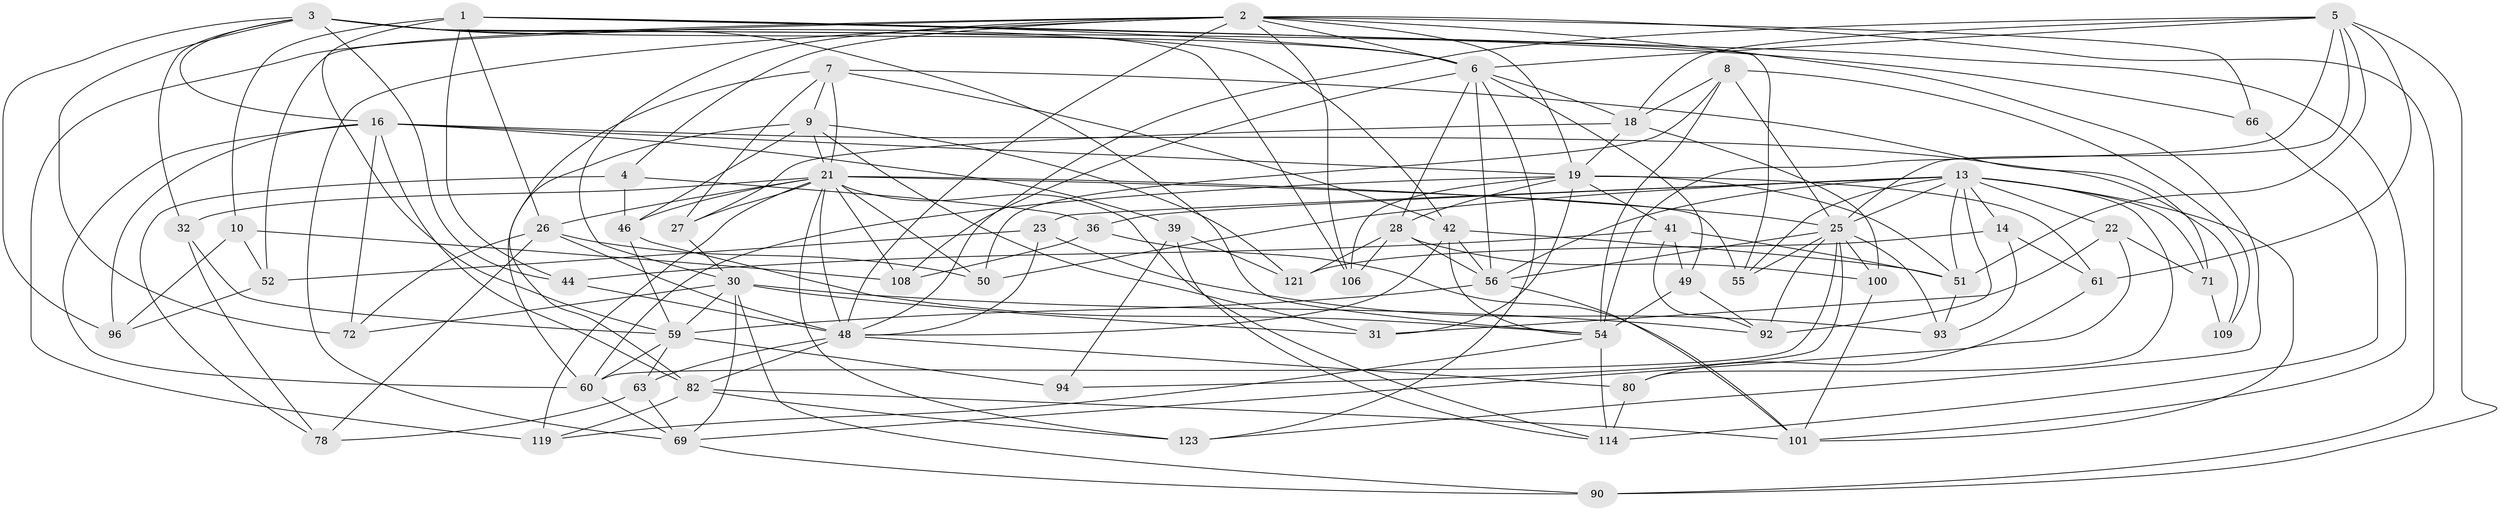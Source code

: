 // original degree distribution, {4: 1.0}
// Generated by graph-tools (version 1.1) at 2025/20/03/04/25 18:20:28]
// undirected, 64 vertices, 182 edges
graph export_dot {
graph [start="1"]
  node [color=gray90,style=filled];
  1 [super="+12"];
  2 [super="+15+45+76"];
  3 [super="+98+111"];
  4;
  5 [super="+11+67"];
  6 [super="+107+62+65"];
  7 [super="+37"];
  8 [super="+86"];
  9 [super="+20"];
  10;
  13 [super="+74+73+17"];
  14;
  16 [super="+40"];
  18 [super="+84"];
  19 [super="+29+35"];
  21 [super="+24+57"];
  22;
  23;
  25 [super="+112+64+115"];
  26 [super="+58"];
  27;
  28 [super="+110"];
  30 [super="+38+34"];
  31;
  32;
  36;
  39;
  41 [super="+83"];
  42 [super="+127"];
  44;
  46 [super="+113"];
  48 [super="+53+75"];
  49;
  50;
  51 [super="+128"];
  52;
  54 [super="+104+79"];
  55;
  56 [super="+77"];
  59 [super="+81+87"];
  60 [super="+68"];
  61;
  63;
  66;
  69 [super="+95"];
  71;
  72;
  78;
  80;
  82 [super="+122"];
  90;
  92 [super="+105"];
  93;
  94;
  96;
  100;
  101 [super="+126"];
  106;
  108;
  109;
  114 [super="+120"];
  119;
  121;
  123;
  1 -- 26;
  1 -- 10;
  1 -- 66;
  1 -- 101;
  1 -- 6;
  1 -- 59 [weight=2];
  1 -- 44;
  2 -- 69;
  2 -- 52;
  2 -- 106;
  2 -- 123;
  2 -- 19;
  2 -- 66;
  2 -- 119;
  2 -- 6;
  2 -- 48;
  2 -- 4;
  2 -- 90;
  2 -- 30;
  3 -- 72;
  3 -- 42;
  3 -- 44;
  3 -- 54;
  3 -- 55;
  3 -- 32;
  3 -- 96;
  3 -- 106;
  3 -- 16;
  3 -- 6;
  4 -- 36;
  4 -- 78;
  4 -- 46;
  5 -- 61;
  5 -- 48;
  5 -- 6;
  5 -- 51;
  5 -- 18;
  5 -- 90;
  5 -- 54;
  5 -- 25;
  6 -- 108;
  6 -- 18;
  6 -- 56;
  6 -- 123;
  6 -- 49;
  6 -- 28;
  7 -- 42;
  7 -- 27;
  7 -- 71;
  7 -- 82;
  7 -- 9;
  7 -- 21;
  8 -- 50;
  8 -- 109 [weight=2];
  8 -- 18;
  8 -- 25;
  8 -- 54;
  9 -- 121;
  9 -- 46;
  9 -- 60;
  9 -- 31;
  9 -- 21;
  10 -- 96;
  10 -- 108;
  10 -- 52;
  13 -- 80;
  13 -- 22;
  13 -- 55;
  13 -- 25;
  13 -- 101;
  13 -- 36;
  13 -- 71;
  13 -- 14;
  13 -- 50;
  13 -- 23;
  13 -- 56 [weight=2];
  13 -- 51;
  13 -- 92;
  14 -- 93;
  14 -- 121;
  14 -- 61;
  16 -- 39;
  16 -- 19;
  16 -- 109;
  16 -- 96;
  16 -- 82;
  16 -- 72;
  16 -- 60;
  18 -- 100;
  18 -- 19;
  18 -- 27;
  19 -- 106;
  19 -- 61;
  19 -- 28;
  19 -- 31;
  19 -- 51;
  19 -- 41;
  19 -- 60;
  21 -- 114;
  21 -- 32;
  21 -- 123;
  21 -- 50;
  21 -- 119;
  21 -- 55;
  21 -- 27;
  21 -- 48;
  21 -- 25 [weight=3];
  21 -- 26;
  21 -- 108;
  21 -- 46;
  22 -- 31;
  22 -- 71;
  22 -- 69;
  23 -- 52;
  23 -- 93;
  23 -- 48;
  25 -- 93;
  25 -- 100;
  25 -- 60;
  25 -- 94 [weight=2];
  25 -- 55;
  25 -- 56;
  25 -- 92;
  26 -- 78;
  26 -- 50;
  26 -- 48;
  26 -- 72;
  27 -- 30;
  28 -- 106;
  28 -- 100;
  28 -- 121;
  28 -- 56;
  30 -- 72;
  30 -- 92;
  30 -- 31;
  30 -- 59;
  30 -- 69;
  30 -- 90;
  32 -- 78;
  32 -- 59;
  36 -- 108;
  36 -- 101;
  39 -- 94;
  39 -- 121;
  39 -- 114;
  41 -- 44;
  41 -- 49;
  41 -- 51;
  41 -- 92 [weight=2];
  42 -- 51;
  42 -- 48;
  42 -- 56;
  42 -- 54;
  44 -- 48;
  46 -- 54;
  46 -- 59 [weight=2];
  48 -- 80;
  48 -- 63;
  48 -- 82;
  49 -- 54;
  49 -- 92;
  51 -- 93;
  52 -- 96;
  54 -- 114;
  54 -- 119;
  56 -- 101;
  56 -- 59;
  59 -- 63;
  59 -- 94;
  59 -- 60;
  60 -- 69;
  61 -- 80;
  63 -- 78;
  63 -- 69;
  66 -- 114 [weight=2];
  69 -- 90;
  71 -- 109;
  80 -- 114;
  82 -- 119;
  82 -- 101;
  82 -- 123;
  100 -- 101;
}
